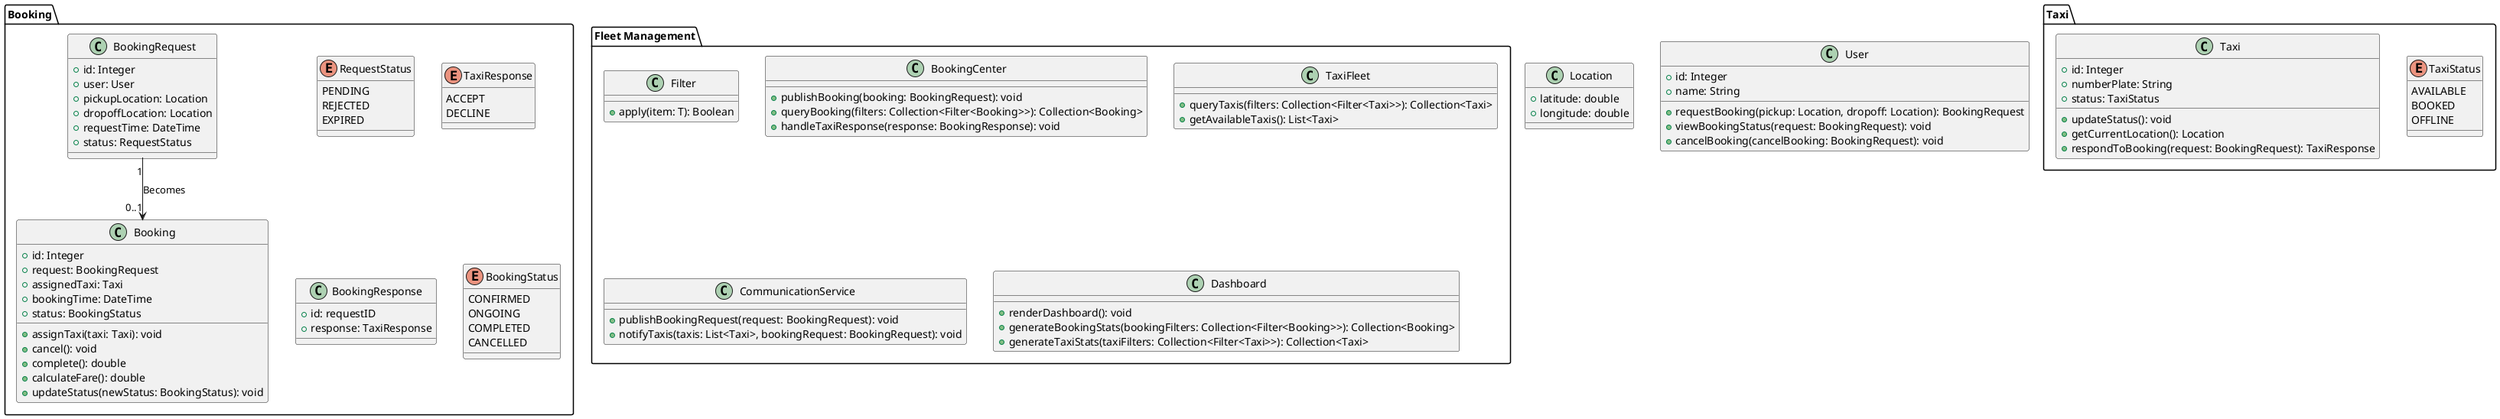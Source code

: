 @startuml classDigram

class Location {
    +latitude: double
    +longitude: double
}

class User {
    +id: Integer
    +name: String
    +requestBooking(pickup: Location, dropoff: Location): BookingRequest
    +viewBookingStatus(request: BookingRequest): void
    +cancelBooking(cancelBooking: BookingRequest): void
}

package "Booking" {
    enum RequestStatus {
        PENDING
        REJECTED
        EXPIRED
    }

    enum TaxiResponse {
        ACCEPT
        DECLINE
    }

    class BookingRequest {
        +id: Integer
        +user: User
        +pickupLocation: Location
        +dropoffLocation: Location
        +requestTime: DateTime
        +status: RequestStatus
    }

    class BookingResponse {
        +id: requestID
        +response: TaxiResponse
    }

    enum BookingStatus {
        CONFIRMED
        ONGOING
        COMPLETED
        CANCELLED
    }

    class Booking {
        +id: Integer
        +request: BookingRequest
        +assignedTaxi: Taxi
        +bookingTime: DateTime
        +status: BookingStatus
        +assignTaxi(taxi: Taxi): void
        +cancel(): void
        +complete(): double
        +calculateFare(): double
        +updateStatus(newStatus: BookingStatus): void
    }

    BookingRequest "1" --> "0..1" Booking : "Becomes"
}

package Taxi {
    enum TaxiStatus {
        AVAILABLE
        BOOKED
        OFFLINE
    }

    class Taxi {
        +id: Integer
        +numberPlate: String
        +status: TaxiStatus
        +updateStatus(): void
        +getCurrentLocation(): Location
        +respondToBooking(request: BookingRequest): TaxiResponse
    }
}

package "Fleet Management" {
    class Filter {
        +apply(item: T): Boolean
    }

    class BookingCenter {
        +publishBooking(booking: BookingRequest): void
        +queryBooking(filters: Collection<Filter<Booking>>): Collection<Booking>
        +handleTaxiResponse(response: BookingResponse): void
    }

    class TaxiFleet {
        +queryTaxis(filters: Collection<Filter<Taxi>>): Collection<Taxi>
        +getAvailableTaxis(): List<Taxi>
    }

    class CommunicationService {
        +publishBookingRequest(request: BookingRequest): void
        +notifyTaxis(taxis: List<Taxi>, bookingRequest: BookingRequest): void
    }

    class Dashboard {
        +renderDashboard(): void
        +generateBookingStats(bookingFilters: Collection<Filter<Booking>>): Collection<Booking>
        +generateTaxiStats(taxiFilters: Collection<Filter<Taxi>>): Collection<Taxi>
    }
}

@enduml
